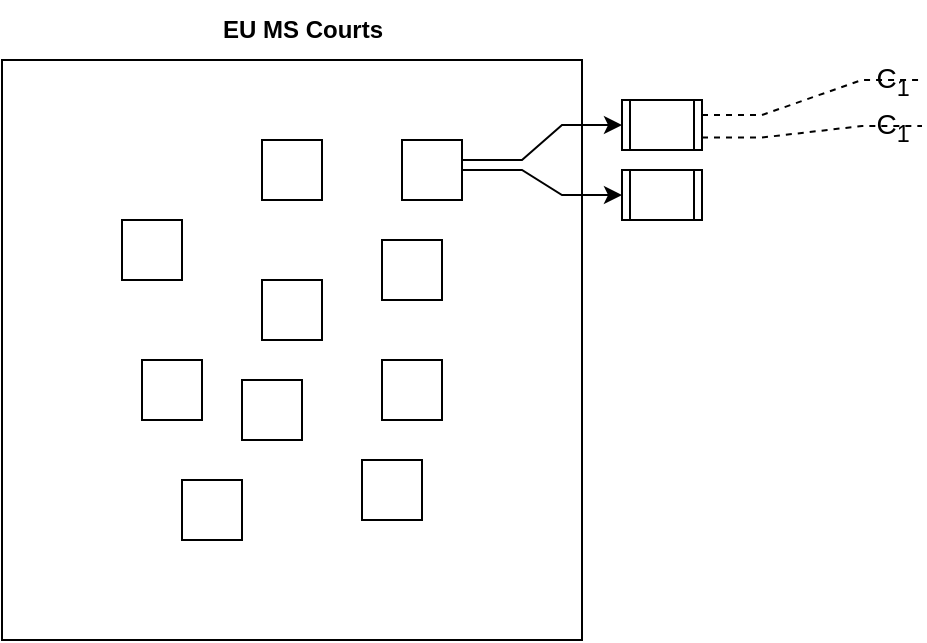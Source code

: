 <mxfile version="20.3.0" type="device" pages="2"><diagram id="xm0SkJm1rfxoCTE1vIog" name="Page-1"><mxGraphModel dx="1822" dy="1265" grid="1" gridSize="10" guides="1" tooltips="1" connect="1" arrows="1" fold="1" page="0" pageScale="1" pageWidth="850" pageHeight="1100" background="none" math="0" shadow="0"><root><mxCell id="0"/><mxCell id="1" parent="0"/><mxCell id="2lJvNTdcuB0-MKEglRPe-25" value="" style="rounded=0;whiteSpace=wrap;html=1;fillColor=none;" parent="1" vertex="1"><mxGeometry x="-200" y="-50" width="290" height="290" as="geometry"/></mxCell><mxCell id="2lJvNTdcuB0-MKEglRPe-1" value="" style="whiteSpace=wrap;html=1;aspect=fixed;" parent="1" vertex="1"><mxGeometry x="-130" y="100" width="30" height="30" as="geometry"/></mxCell><mxCell id="2lJvNTdcuB0-MKEglRPe-13" value="" style="whiteSpace=wrap;html=1;aspect=fixed;" parent="1" vertex="1"><mxGeometry x="-140" y="30" width="30" height="30" as="geometry"/></mxCell><mxCell id="2lJvNTdcuB0-MKEglRPe-14" value="" style="whiteSpace=wrap;html=1;aspect=fixed;" parent="1" vertex="1"><mxGeometry x="-80" y="110" width="30" height="30" as="geometry"/></mxCell><mxCell id="2lJvNTdcuB0-MKEglRPe-15" value="" style="whiteSpace=wrap;html=1;aspect=fixed;" parent="1" vertex="1"><mxGeometry x="-70" y="60" width="30" height="30" as="geometry"/></mxCell><mxCell id="2lJvNTdcuB0-MKEglRPe-16" value="" style="whiteSpace=wrap;html=1;aspect=fixed;" parent="1" vertex="1"><mxGeometry x="-110" y="160" width="30" height="30" as="geometry"/></mxCell><mxCell id="2lJvNTdcuB0-MKEglRPe-17" value="" style="whiteSpace=wrap;html=1;aspect=fixed;" parent="1" vertex="1"><mxGeometry x="-70" y="-10" width="30" height="30" as="geometry"/></mxCell><mxCell id="2lJvNTdcuB0-MKEglRPe-18" value="" style="whiteSpace=wrap;html=1;aspect=fixed;" parent="1" vertex="1"><mxGeometry x="-20" y="150" width="30" height="30" as="geometry"/></mxCell><mxCell id="2lJvNTdcuB0-MKEglRPe-19" value="" style="whiteSpace=wrap;html=1;aspect=fixed;" parent="1" vertex="1"><mxGeometry x="-10" y="100" width="30" height="30" as="geometry"/></mxCell><mxCell id="2lJvNTdcuB0-MKEglRPe-20" value="" style="whiteSpace=wrap;html=1;aspect=fixed;" parent="1" vertex="1"><mxGeometry x="-10" y="40" width="30" height="30" as="geometry"/></mxCell><mxCell id="2lJvNTdcuB0-MKEglRPe-36" value="" style="edgeStyle=entityRelationEdgeStyle;rounded=0;orthogonalLoop=1;jettySize=auto;html=1;fontSize=14;" parent="1" target="2lJvNTdcuB0-MKEglRPe-35" edge="1"><mxGeometry relative="1" as="geometry"><mxPoint x="30" as="sourcePoint"/></mxGeometry></mxCell><mxCell id="2lJvNTdcuB0-MKEglRPe-39" value="" style="edgeStyle=entityRelationEdgeStyle;rounded=0;orthogonalLoop=1;jettySize=auto;html=1;fontSize=14;entryX=0;entryY=0.5;entryDx=0;entryDy=0;" parent="1" source="2lJvNTdcuB0-MKEglRPe-21" target="2lJvNTdcuB0-MKEglRPe-40" edge="1"><mxGeometry relative="1" as="geometry"><mxPoint x="110" y="10" as="targetPoint"/></mxGeometry></mxCell><mxCell id="2lJvNTdcuB0-MKEglRPe-21" value="" style="whiteSpace=wrap;html=1;aspect=fixed;" parent="1" vertex="1"><mxGeometry y="-10" width="30" height="30" as="geometry"/></mxCell><mxCell id="2lJvNTdcuB0-MKEglRPe-26" value="&lt;b&gt;EU MS Courts&lt;/b&gt;" style="text;html=1;strokeColor=none;fillColor=none;align=center;verticalAlign=middle;whiteSpace=wrap;rounded=0;" parent="1" vertex="1"><mxGeometry x="-117.5" y="-80" width="135" height="30" as="geometry"/></mxCell><mxCell id="2lJvNTdcuB0-MKEglRPe-27" value="" style="endArrow=none;dashed=1;html=1;rounded=0;fontSize=14;edgeStyle=entityRelationEdgeStyle;exitX=1;exitY=0.75;exitDx=0;exitDy=0;" parent="1" source="2lJvNTdcuB0-MKEglRPe-35" edge="1"><mxGeometry width="50" height="50" relative="1" as="geometry"><mxPoint x="100" y="-60" as="sourcePoint"/><mxPoint x="260" y="-17" as="targetPoint"/></mxGeometry></mxCell><mxCell id="2lJvNTdcuB0-MKEglRPe-28" value="C&lt;sub&gt;1&lt;/sub&gt;" style="edgeLabel;html=1;align=center;verticalAlign=middle;resizable=0;points=[];fontSize=14;labelBackgroundColor=none;" parent="2lJvNTdcuB0-MKEglRPe-27" vertex="1" connectable="0"><mxGeometry x="0.727" relative="1" as="geometry"><mxPoint as="offset"/></mxGeometry></mxCell><mxCell id="2lJvNTdcuB0-MKEglRPe-31" value="" style="endArrow=none;dashed=1;html=1;rounded=0;fontSize=14;exitX=1;exitY=0.25;exitDx=0;exitDy=0;edgeStyle=entityRelationEdgeStyle;" parent="1" edge="1"><mxGeometry width="50" height="50" relative="1" as="geometry"><mxPoint x="150" y="-22.5" as="sourcePoint"/><mxPoint x="260" y="-40" as="targetPoint"/></mxGeometry></mxCell><mxCell id="2lJvNTdcuB0-MKEglRPe-32" value="C&lt;sub&gt;1&lt;/sub&gt;" style="edgeLabel;html=1;align=center;verticalAlign=middle;resizable=0;points=[];fontSize=14;labelBackgroundColor=none;" parent="2lJvNTdcuB0-MKEglRPe-31" vertex="1" connectable="0"><mxGeometry x="0.727" relative="1" as="geometry"><mxPoint as="offset"/></mxGeometry></mxCell><mxCell id="2lJvNTdcuB0-MKEglRPe-35" value="" style="shape=process;whiteSpace=wrap;html=1;backgroundOutline=1;" parent="1" vertex="1"><mxGeometry x="110" y="-30" width="40" height="25" as="geometry"/></mxCell><mxCell id="2lJvNTdcuB0-MKEglRPe-40" value="" style="shape=process;whiteSpace=wrap;html=1;backgroundOutline=1;" parent="1" vertex="1"><mxGeometry x="110" y="5" width="40" height="25" as="geometry"/></mxCell></root></mxGraphModel></diagram><diagram id="36RzSByaaCKJFJrWt5Ag" name="Page-2"><mxGraphModel dx="1422" dy="865" grid="1" gridSize="10" guides="1" tooltips="1" connect="1" arrows="1" fold="1" page="1" pageScale="1" pageWidth="850" pageHeight="1100" math="0" shadow="0"><root><mxCell id="0"/><mxCell id="1" parent="0"/><mxCell id="T4AWfdpghLkhpGtY-0pF-1" value="" style="shape=curlyBracket;whiteSpace=wrap;html=1;rounded=1;" vertex="1" parent="1"><mxGeometry x="270" y="60" width="20" height="120" as="geometry"/></mxCell><mxCell id="T4AWfdpghLkhpGtY-0pF-2" value="" style="shape=curlyBracket;whiteSpace=wrap;html=1;rounded=1;" vertex="1" parent="1"><mxGeometry x="330" y="70" width="10" height="30" as="geometry"/></mxCell><mxCell id="T4AWfdpghLkhpGtY-0pF-4" value="" style="shape=curlyBracket;whiteSpace=wrap;html=1;rounded=1;rotation=-180;" vertex="1" parent="1"><mxGeometry x="410" y="70" width="10" height="30" as="geometry"/></mxCell><mxCell id="T4AWfdpghLkhpGtY-0pF-7" value="Mapping Exaplanations in Political Science" style="text;strokeColor=none;fillColor=none;html=1;fontSize=24;fontStyle=1;verticalAlign=middle;align=center;" vertex="1" parent="1"><mxGeometry x="270" width="480" height="60" as="geometry"/></mxCell><mxCell id="T4AWfdpghLkhpGtY-0pF-8" value="Ideas" style="text;html=1;strokeColor=none;fillColor=none;align=center;verticalAlign=middle;whiteSpace=wrap;rounded=0;" vertex="1" parent="1"><mxGeometry x="200" y="105" width="60" height="30" as="geometry"/></mxCell><mxCell id="T4AWfdpghLkhpGtY-0pF-9" value="Set A" style="text;html=1;strokeColor=none;fillColor=none;align=center;verticalAlign=middle;whiteSpace=wrap;rounded=0;" vertex="1" parent="1"><mxGeometry x="290" y="70" width="40" height="30" as="geometry"/></mxCell><mxCell id="T4AWfdpghLkhpGtY-0pF-11" value="" style="shape=curlyBracket;whiteSpace=wrap;html=1;rounded=1;" vertex="1" parent="1"><mxGeometry x="330" y="105" width="10" height="30" as="geometry"/></mxCell><mxCell id="T4AWfdpghLkhpGtY-0pF-12" value="" style="shape=curlyBracket;whiteSpace=wrap;html=1;rounded=1;rotation=-180;" vertex="1" parent="1"><mxGeometry x="410" y="105" width="10" height="30" as="geometry"/></mxCell><mxCell id="T4AWfdpghLkhpGtY-0pF-13" value="Set B" style="text;html=1;strokeColor=none;fillColor=none;align=center;verticalAlign=middle;whiteSpace=wrap;rounded=0;" vertex="1" parent="1"><mxGeometry x="290" y="105" width="40" height="30" as="geometry"/></mxCell><mxCell id="T4AWfdpghLkhpGtY-0pF-14" value="" style="shape=curlyBracket;whiteSpace=wrap;html=1;rounded=1;" vertex="1" parent="1"><mxGeometry x="330" y="150" width="10" height="30" as="geometry"/></mxCell><mxCell id="T4AWfdpghLkhpGtY-0pF-15" value="" style="shape=curlyBracket;whiteSpace=wrap;html=1;rounded=1;rotation=-180;" vertex="1" parent="1"><mxGeometry x="410" y="150" width="10" height="30" as="geometry"/></mxCell><mxCell id="T4AWfdpghLkhpGtY-0pF-16" value="Set C" style="text;html=1;strokeColor=none;fillColor=none;align=center;verticalAlign=middle;whiteSpace=wrap;rounded=0;" vertex="1" parent="1"><mxGeometry x="290" y="150" width="40" height="30" as="geometry"/></mxCell><mxCell id="T4AWfdpghLkhpGtY-0pF-18" value="" style="shape=cross;whiteSpace=wrap;html=1;rotation=45;fillColor=#f8cecc;strokeColor=#b85450;" vertex="1" parent="1"><mxGeometry x="362" y="73" width="10" height="10" as="geometry"/></mxCell><mxCell id="T4AWfdpghLkhpGtY-0pF-19" value="" style="shape=cross;whiteSpace=wrap;html=1;rotation=45;fillColor=#f8cecc;strokeColor=#b85450;" vertex="1" parent="1"><mxGeometry x="360" y="87" width="10" height="10" as="geometry"/></mxCell><mxCell id="T4AWfdpghLkhpGtY-0pF-20" value="" style="shape=cross;whiteSpace=wrap;html=1;rotation=45;fillColor=#f8cecc;strokeColor=#b85450;" vertex="1" parent="1"><mxGeometry x="380" y="70" width="10" height="10" as="geometry"/></mxCell><mxCell id="T4AWfdpghLkhpGtY-0pF-21" value="" style="shape=cross;whiteSpace=wrap;html=1;rotation=45;fillColor=#f8cecc;strokeColor=#b85450;" vertex="1" parent="1"><mxGeometry x="376" y="84" width="10" height="10" as="geometry"/></mxCell><mxCell id="T4AWfdpghLkhpGtY-0pF-22" value="" style="triangle;whiteSpace=wrap;html=1;" vertex="1" parent="1"><mxGeometry x="381" y="280" width="44" height="40" as="geometry"/></mxCell><mxCell id="T4AWfdpghLkhpGtY-0pF-23" value="" style="shape=hexagon;perimeter=hexagonPerimeter2;whiteSpace=wrap;html=1;fixedSize=1;" vertex="1" parent="1"><mxGeometry x="290" y="280" width="60" height="40" as="geometry"/></mxCell><mxCell id="T4AWfdpghLkhpGtY-0pF-24" value="" style="whiteSpace=wrap;html=1;aspect=fixed;" vertex="1" parent="1"><mxGeometry x="376" y="220" width="40" height="40" as="geometry"/></mxCell><mxCell id="T4AWfdpghLkhpGtY-0pF-25" value="" style="rhombus;whiteSpace=wrap;html=1;direction=south;" vertex="1" parent="1"><mxGeometry x="300" y="220" width="40" height="40" as="geometry"/></mxCell><mxCell id="T4AWfdpghLkhpGtY-0pF-27" value="" style="shape=curlyBracket;whiteSpace=wrap;html=1;rounded=1;" vertex="1" parent="1"><mxGeometry x="270" y="220" width="20" height="120" as="geometry"/></mxCell><mxCell id="T4AWfdpghLkhpGtY-0pF-28" value="Institutional" style="text;html=1;strokeColor=none;fillColor=none;align=center;verticalAlign=middle;whiteSpace=wrap;rounded=0;" vertex="1" parent="1"><mxGeometry x="200" y="265" width="60" height="30" as="geometry"/></mxCell><mxCell id="T4AWfdpghLkhpGtY-0pF-30" value="" style="shape=curlyBracket;whiteSpace=wrap;html=1;rounded=1;" vertex="1" parent="1"><mxGeometry x="270" y="380" width="20" height="120" as="geometry"/></mxCell><mxCell id="T4AWfdpghLkhpGtY-0pF-31" value="Structural" style="text;html=1;strokeColor=none;fillColor=none;align=center;verticalAlign=middle;whiteSpace=wrap;rounded=0;" vertex="1" parent="1"><mxGeometry x="206" y="424" width="60" height="30" as="geometry"/></mxCell><mxCell id="T4AWfdpghLkhpGtY-0pF-34" value="" style="strokeWidth=2;html=1;shape=mxgraph.flowchart.start_2;whiteSpace=wrap;fillColor=#fff2cc;strokeColor=#d6b656;" vertex="1" parent="1"><mxGeometry x="352" y="110" width="10" height="10" as="geometry"/></mxCell><mxCell id="T4AWfdpghLkhpGtY-0pF-35" value="" style="strokeWidth=2;html=1;shape=mxgraph.flowchart.start_2;whiteSpace=wrap;fillColor=#fff2cc;strokeColor=#d6b656;" vertex="1" parent="1"><mxGeometry x="362" y="120" width="10" height="10" as="geometry"/></mxCell><mxCell id="T4AWfdpghLkhpGtY-0pF-36" value="" style="strokeWidth=2;html=1;shape=mxgraph.flowchart.start_2;whiteSpace=wrap;fillColor=#fff2cc;strokeColor=#d6b656;" vertex="1" parent="1"><mxGeometry x="386" y="110" width="10" height="10" as="geometry"/></mxCell><mxCell id="T4AWfdpghLkhpGtY-0pF-37" value="" style="strokeWidth=2;html=1;shape=mxgraph.flowchart.start_2;whiteSpace=wrap;fillColor=#fff2cc;strokeColor=#d6b656;" vertex="1" parent="1"><mxGeometry x="396" y="120" width="10" height="10" as="geometry"/></mxCell><mxCell id="T4AWfdpghLkhpGtY-0pF-38" value="" style="strokeWidth=2;html=1;shape=mxgraph.flowchart.start_2;whiteSpace=wrap;fillColor=#fff2cc;strokeColor=#d6b656;" vertex="1" parent="1"><mxGeometry x="376" y="120" width="10" height="10" as="geometry"/></mxCell><mxCell id="T4AWfdpghLkhpGtY-0pF-41" value="" style="shape=switch;whiteSpace=wrap;html=1;rotation=-225;fillColor=#dae8fc;strokeColor=#6c8ebf;" vertex="1" parent="1"><mxGeometry x="339.87" y="155.64" width="12" height="10" as="geometry"/></mxCell><mxCell id="T4AWfdpghLkhpGtY-0pF-43" value="" style="shape=switch;whiteSpace=wrap;html=1;rotation=-225;fillColor=#dae8fc;strokeColor=#6c8ebf;" vertex="1" parent="1"><mxGeometry x="386" y="150" width="12" height="10" as="geometry"/></mxCell><mxCell id="T4AWfdpghLkhpGtY-0pF-44" value="" style="shape=switch;whiteSpace=wrap;html=1;rotation=-225;fillColor=#dae8fc;strokeColor=#6c8ebf;" vertex="1" parent="1"><mxGeometry x="358" y="165.64" width="12" height="10" as="geometry"/></mxCell><mxCell id="T4AWfdpghLkhpGtY-0pF-45" value="" style="shape=switch;whiteSpace=wrap;html=1;rotation=-225;fillColor=#dae8fc;strokeColor=#6c8ebf;" vertex="1" parent="1"><mxGeometry x="381" y="165.64" width="12" height="10" as="geometry"/></mxCell><mxCell id="T4AWfdpghLkhpGtY-0pF-46" value="" style="ellipse;whiteSpace=wrap;html=1;aspect=fixed;strokeWidth=1;" vertex="1" parent="1"><mxGeometry x="440" y="70" width="10" height="10" as="geometry"/></mxCell><mxCell id="T4AWfdpghLkhpGtY-0pF-47" value="" style="ellipse;whiteSpace=wrap;html=1;aspect=fixed;strokeWidth=1;" vertex="1" parent="1"><mxGeometry x="440" y="100" width="10" height="10" as="geometry"/></mxCell><mxCell id="T4AWfdpghLkhpGtY-0pF-56" style="rounded=0;orthogonalLoop=1;jettySize=auto;html=1;entryX=0;entryY=0.7;entryDx=0;entryDy=0;entryPerimeter=0;endArrow=none;endFill=0;strokeWidth=1;" edge="1" parent="1" target="T4AWfdpghLkhpGtY-0pF-52"><mxGeometry relative="1" as="geometry"><mxPoint x="449.512" y="89.844" as="sourcePoint"/></mxGeometry></mxCell><mxCell id="T4AWfdpghLkhpGtY-0pF-49" value="" style="ellipse;whiteSpace=wrap;html=1;aspect=fixed;strokeWidth=1;" vertex="1" parent="1"><mxGeometry x="490" y="74" width="10" height="10" as="geometry"/></mxCell><mxCell id="T4AWfdpghLkhpGtY-0pF-75" style="edgeStyle=none;rounded=0;orthogonalLoop=1;jettySize=auto;html=1;entryX=0;entryY=0.5;entryDx=0;entryDy=0;endArrow=none;endFill=0;strokeWidth=1;" edge="1" parent="1" source="T4AWfdpghLkhpGtY-0pF-50" target="T4AWfdpghLkhpGtY-0pF-67"><mxGeometry relative="1" as="geometry"/></mxCell><mxCell id="T4AWfdpghLkhpGtY-0pF-50" value="" style="ellipse;whiteSpace=wrap;html=1;aspect=fixed;strokeWidth=1;" vertex="1" parent="1"><mxGeometry x="470" y="100" width="10" height="10" as="geometry"/></mxCell><mxCell id="T4AWfdpghLkhpGtY-0pF-62" value="" style="edgeStyle=none;rounded=0;orthogonalLoop=1;jettySize=auto;html=1;endArrow=none;endFill=0;strokeWidth=1;" edge="1" parent="1" source="T4AWfdpghLkhpGtY-0pF-51" target="T4AWfdpghLkhpGtY-0pF-53"><mxGeometry relative="1" as="geometry"/></mxCell><mxCell id="T4AWfdpghLkhpGtY-0pF-66" style="edgeStyle=none;rounded=0;orthogonalLoop=1;jettySize=auto;html=1;entryX=-0.008;entryY=0.579;entryDx=0;entryDy=0;entryPerimeter=0;endArrow=none;endFill=0;strokeWidth=1;" edge="1" parent="1" source="T4AWfdpghLkhpGtY-0pF-51" target="T4AWfdpghLkhpGtY-0pF-49"><mxGeometry relative="1" as="geometry"/></mxCell><mxCell id="T4AWfdpghLkhpGtY-0pF-72" style="edgeStyle=none;rounded=0;orthogonalLoop=1;jettySize=auto;html=1;entryX=0.054;entryY=0.761;entryDx=0;entryDy=0;entryPerimeter=0;endArrow=none;endFill=0;strokeWidth=1;" edge="1" parent="1" source="T4AWfdpghLkhpGtY-0pF-51" target="T4AWfdpghLkhpGtY-0pF-68"><mxGeometry relative="1" as="geometry"/></mxCell><mxCell id="T4AWfdpghLkhpGtY-0pF-74" style="edgeStyle=none;rounded=0;orthogonalLoop=1;jettySize=auto;html=1;entryX=0;entryY=0.5;entryDx=0;entryDy=0;endArrow=none;endFill=0;strokeWidth=1;" edge="1" parent="1" source="T4AWfdpghLkhpGtY-0pF-51" target="T4AWfdpghLkhpGtY-0pF-67"><mxGeometry relative="1" as="geometry"/></mxCell><mxCell id="T4AWfdpghLkhpGtY-0pF-51" value="" style="ellipse;whiteSpace=wrap;html=1;aspect=fixed;strokeWidth=1;fillColor=#808080;" vertex="1" parent="1"><mxGeometry x="470" y="87" width="10" height="10" as="geometry"/></mxCell><mxCell id="T4AWfdpghLkhpGtY-0pF-63" style="edgeStyle=none;rounded=0;orthogonalLoop=1;jettySize=auto;html=1;endArrow=none;endFill=0;strokeWidth=1;" edge="1" parent="1" source="T4AWfdpghLkhpGtY-0pF-52" target="T4AWfdpghLkhpGtY-0pF-49"><mxGeometry relative="1" as="geometry"/></mxCell><mxCell id="T4AWfdpghLkhpGtY-0pF-64" style="edgeStyle=none;rounded=0;orthogonalLoop=1;jettySize=auto;html=1;entryX=0;entryY=0.5;entryDx=0;entryDy=0;endArrow=none;endFill=0;strokeWidth=1;" edge="1" parent="1" source="T4AWfdpghLkhpGtY-0pF-52" target="T4AWfdpghLkhpGtY-0pF-53"><mxGeometry relative="1" as="geometry"/></mxCell><mxCell id="T4AWfdpghLkhpGtY-0pF-65" style="edgeStyle=none;rounded=0;orthogonalLoop=1;jettySize=auto;html=1;entryX=0;entryY=0.5;entryDx=0;entryDy=0;endArrow=none;endFill=0;strokeWidth=1;" edge="1" parent="1" source="T4AWfdpghLkhpGtY-0pF-52" target="T4AWfdpghLkhpGtY-0pF-53"><mxGeometry relative="1" as="geometry"/></mxCell><mxCell id="T4AWfdpghLkhpGtY-0pF-69" style="edgeStyle=none;rounded=0;orthogonalLoop=1;jettySize=auto;html=1;entryX=0.081;entryY=0.654;entryDx=0;entryDy=0;entryPerimeter=0;endArrow=none;endFill=0;strokeWidth=1;" edge="1" parent="1" source="T4AWfdpghLkhpGtY-0pF-52" target="T4AWfdpghLkhpGtY-0pF-68"><mxGeometry relative="1" as="geometry"/></mxCell><mxCell id="T4AWfdpghLkhpGtY-0pF-73" style="edgeStyle=none;rounded=0;orthogonalLoop=1;jettySize=auto;html=1;entryX=0.101;entryY=0.574;entryDx=0;entryDy=0;entryPerimeter=0;endArrow=none;endFill=0;strokeWidth=1;" edge="1" parent="1" source="T4AWfdpghLkhpGtY-0pF-52" target="T4AWfdpghLkhpGtY-0pF-67"><mxGeometry relative="1" as="geometry"/></mxCell><mxCell id="T4AWfdpghLkhpGtY-0pF-52" value="" style="ellipse;whiteSpace=wrap;html=1;aspect=fixed;fillColor=#999999;strokeColor=#000000;fontColor=#333333;strokeWidth=1;" vertex="1" parent="1"><mxGeometry x="470" y="73" width="10" height="10" as="geometry"/></mxCell><mxCell id="T4AWfdpghLkhpGtY-0pF-53" value="" style="ellipse;whiteSpace=wrap;html=1;aspect=fixed;strokeWidth=1;" vertex="1" parent="1"><mxGeometry x="490" y="87" width="10" height="10" as="geometry"/></mxCell><mxCell id="T4AWfdpghLkhpGtY-0pF-58" style="edgeStyle=none;rounded=0;orthogonalLoop=1;jettySize=auto;html=1;entryX=0;entryY=0.5;entryDx=0;entryDy=0;endArrow=none;endFill=0;strokeWidth=1;" edge="1" parent="1" source="T4AWfdpghLkhpGtY-0pF-57" target="T4AWfdpghLkhpGtY-0pF-51"><mxGeometry relative="1" as="geometry"/></mxCell><mxCell id="T4AWfdpghLkhpGtY-0pF-59" style="edgeStyle=none;rounded=0;orthogonalLoop=1;jettySize=auto;html=1;endArrow=none;endFill=0;strokeWidth=1;" edge="1" parent="1" source="T4AWfdpghLkhpGtY-0pF-57" target="T4AWfdpghLkhpGtY-0pF-50"><mxGeometry relative="1" as="geometry"/></mxCell><mxCell id="T4AWfdpghLkhpGtY-0pF-60" style="edgeStyle=none;rounded=0;orthogonalLoop=1;jettySize=auto;html=1;endArrow=none;endFill=0;entryX=0;entryY=0.5;entryDx=0;entryDy=0;strokeWidth=1;" edge="1" parent="1" source="T4AWfdpghLkhpGtY-0pF-57" target="T4AWfdpghLkhpGtY-0pF-61"><mxGeometry relative="1" as="geometry"><mxPoint x="470" y="70" as="targetPoint"/></mxGeometry></mxCell><mxCell id="T4AWfdpghLkhpGtY-0pF-57" value="" style="ellipse;whiteSpace=wrap;html=1;aspect=fixed;fillColor=#999999;strokeColor=#000000;fontColor=#333333;strokeWidth=1;" vertex="1" parent="1"><mxGeometry x="440" y="87" width="10" height="10" as="geometry"/></mxCell><mxCell id="T4AWfdpghLkhpGtY-0pF-70" style="edgeStyle=none;rounded=0;orthogonalLoop=1;jettySize=auto;html=1;entryX=0;entryY=0.5;entryDx=0;entryDy=0;endArrow=none;endFill=0;strokeWidth=1;" edge="1" parent="1" source="T4AWfdpghLkhpGtY-0pF-61" target="T4AWfdpghLkhpGtY-0pF-49"><mxGeometry relative="1" as="geometry"/></mxCell><mxCell id="T4AWfdpghLkhpGtY-0pF-76" style="edgeStyle=none;rounded=0;orthogonalLoop=1;jettySize=auto;html=1;entryX=0;entryY=0.5;entryDx=0;entryDy=0;endArrow=none;endFill=0;strokeWidth=1;" edge="1" parent="1" source="T4AWfdpghLkhpGtY-0pF-61" target="T4AWfdpghLkhpGtY-0pF-67"><mxGeometry relative="1" as="geometry"/></mxCell><mxCell id="T4AWfdpghLkhpGtY-0pF-77" style="edgeStyle=none;rounded=0;orthogonalLoop=1;jettySize=auto;html=1;entryX=0;entryY=0.5;entryDx=0;entryDy=0;endArrow=none;endFill=0;strokeWidth=1;" edge="1" parent="1" source="T4AWfdpghLkhpGtY-0pF-61" target="T4AWfdpghLkhpGtY-0pF-53"><mxGeometry relative="1" as="geometry"/></mxCell><mxCell id="T4AWfdpghLkhpGtY-0pF-61" value="" style="ellipse;whiteSpace=wrap;html=1;aspect=fixed;fillColor=#999999;strokeColor=#000000;fontColor=#333333;strokeWidth=1;" vertex="1" parent="1"><mxGeometry x="470" y="60" width="10" height="10" as="geometry"/></mxCell><mxCell id="T4AWfdpghLkhpGtY-0pF-67" value="" style="ellipse;whiteSpace=wrap;html=1;aspect=fixed;strokeWidth=1;" vertex="1" parent="1"><mxGeometry x="490" y="100" width="10" height="10" as="geometry"/></mxCell><mxCell id="T4AWfdpghLkhpGtY-0pF-68" value="" style="ellipse;whiteSpace=wrap;html=1;aspect=fixed;strokeWidth=1;" vertex="1" parent="1"><mxGeometry x="490" y="60" width="10" height="10" as="geometry"/></mxCell><mxCell id="T4AWfdpghLkhpGtY-0pF-107" value="X&lt;sub&gt;1&lt;/sub&gt;&amp;nbsp;B&lt;sub&gt;1&lt;/sub&gt;&lt;br&gt;X&lt;sub&gt;2&lt;/sub&gt; B&lt;sub&gt;2&lt;/sub&gt;&lt;br&gt;X&lt;sub&gt;3&lt;/sub&gt;&amp;nbsp;B&lt;sub&gt;3&lt;/sub&gt;&lt;br&gt;X&lt;span style=&quot;font-size: 10px;&quot;&gt;&lt;sub&gt;4&lt;/sub&gt;&lt;/span&gt;&amp;nbsp;B&lt;sub&gt;4&lt;br&gt;&lt;/sub&gt;X&lt;span style=&quot;font-size: 10px;&quot;&gt;&lt;sub&gt;5&lt;/sub&gt;&lt;/span&gt;&amp;nbsp;B&lt;span style=&quot;font-size: 10px;&quot;&gt;&lt;sub&gt;5&lt;/sub&gt;&lt;/span&gt;" style="text;html=1;strokeColor=none;fillColor=none;align=center;verticalAlign=middle;whiteSpace=wrap;rounded=0;strokeWidth=0.5;" vertex="1" parent="1"><mxGeometry x="298" y="380" width="60" height="110" as="geometry"/></mxCell><mxCell id="T4AWfdpghLkhpGtY-0pF-108" value="Gender" style="text;html=1;strokeColor=none;fillColor=none;align=center;verticalAlign=middle;whiteSpace=wrap;rounded=0;strokeWidth=0.5;" vertex="1" parent="1"><mxGeometry x="373" y="390" width="60" height="10" as="geometry"/></mxCell><mxCell id="T4AWfdpghLkhpGtY-0pF-109" value="Nationality" style="text;html=1;strokeColor=none;fillColor=none;align=center;verticalAlign=middle;whiteSpace=wrap;rounded=0;strokeWidth=0.5;" vertex="1" parent="1"><mxGeometry x="385.75" y="410" width="48.13" height="14" as="geometry"/></mxCell><mxCell id="T4AWfdpghLkhpGtY-0pF-110" value="Class" style="text;html=1;strokeColor=none;fillColor=none;align=center;verticalAlign=middle;whiteSpace=wrap;rounded=0;strokeWidth=0.5;" vertex="1" parent="1"><mxGeometry x="390" y="432.5" width="31.5" height="15" as="geometry"/></mxCell><mxCell id="T4AWfdpghLkhpGtY-0pF-111" value="" style="shape=image;verticalLabelPosition=bottom;labelBackgroundColor=default;verticalAlign=top;aspect=fixed;imageAspect=0;image=https://www.3blue1brown.com/content/lessons/2017/gradient-descent/weight-importance.png;" vertex="1" parent="1"><mxGeometry x="250.52" y="580" width="212.97" height="120" as="geometry"/></mxCell><mxCell id="T4AWfdpghLkhpGtY-0pF-112" value="Y (Behavior)" style="text;html=1;strokeColor=none;fillColor=none;align=center;verticalAlign=middle;whiteSpace=wrap;rounded=0;strokeWidth=0.5;fontStyle=1" vertex="1" parent="1"><mxGeometry x="750" y="310" width="60" height="30" as="geometry"/></mxCell></root></mxGraphModel></diagram></mxfile>